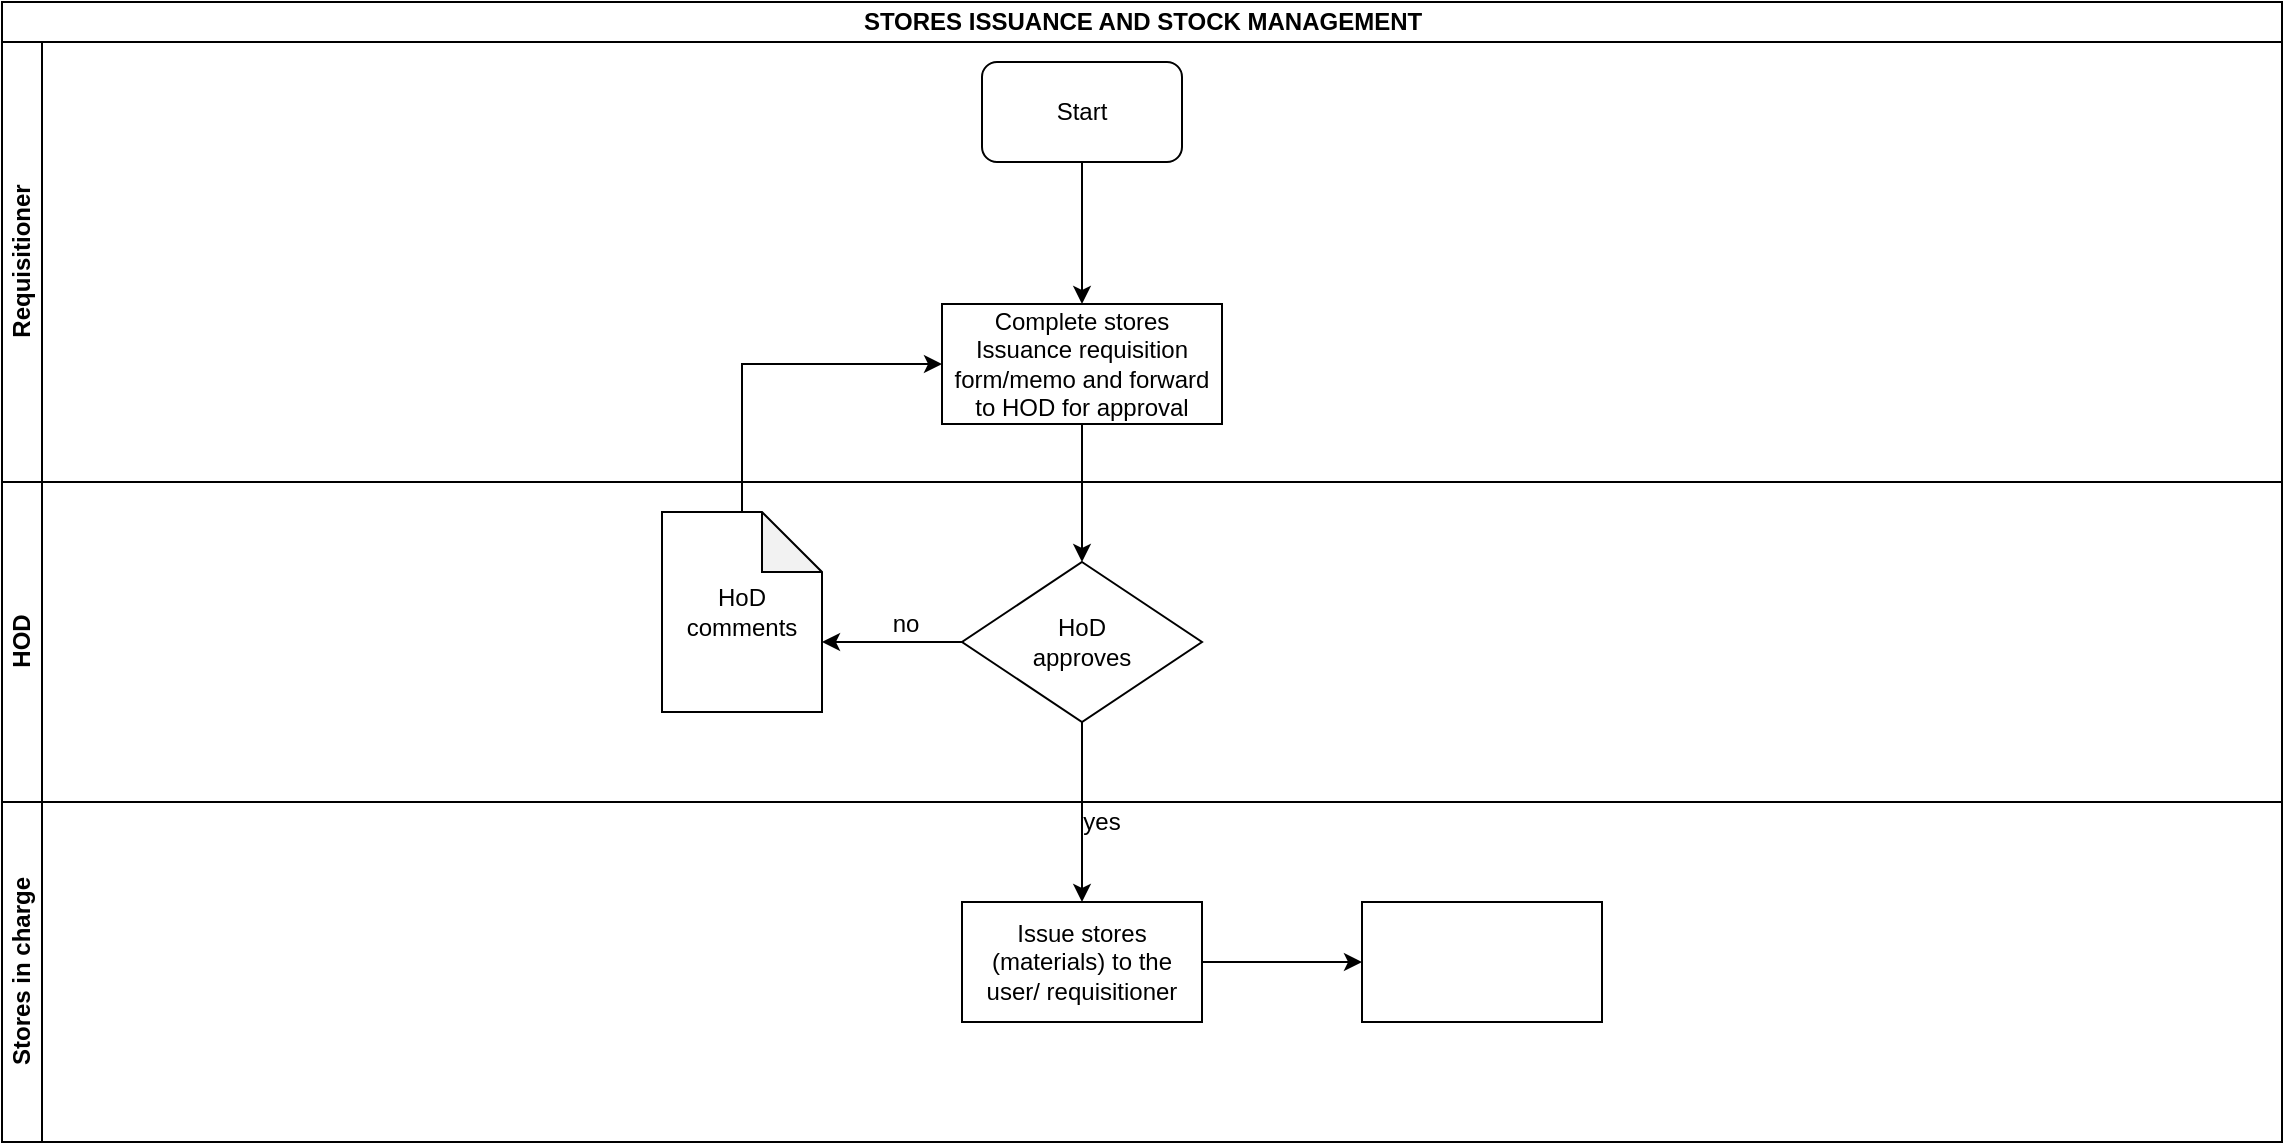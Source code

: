 <mxfile version="13.10.9" type="github">
  <diagram id="Zx1dG4DpTfShDo4Bo3dC" name="Page-1">
    <mxGraphModel dx="1038" dy="547" grid="1" gridSize="10" guides="1" tooltips="1" connect="1" arrows="1" fold="1" page="1" pageScale="1" pageWidth="1169" pageHeight="827" math="0" shadow="0">
      <root>
        <mxCell id="0" />
        <mxCell id="1" parent="0" />
        <mxCell id="m1Sieag7AhXBVNLB1uYE-6" value="STORES ISSUANCE AND STOCK MANAGEMENT" style="swimlane;html=1;childLayout=stackLayout;resizeParent=1;resizeParentMax=0;horizontal=1;startSize=20;horizontalStack=0;" vertex="1" parent="1">
          <mxGeometry x="20" y="20" width="1140" height="570" as="geometry" />
        </mxCell>
        <mxCell id="m1Sieag7AhXBVNLB1uYE-7" value="Requisitioner" style="swimlane;html=1;startSize=20;horizontal=0;" vertex="1" parent="m1Sieag7AhXBVNLB1uYE-6">
          <mxGeometry y="20" width="1140" height="220" as="geometry" />
        </mxCell>
        <mxCell id="m1Sieag7AhXBVNLB1uYE-10" value="Start" style="rounded=1;whiteSpace=wrap;html=1;" vertex="1" parent="m1Sieag7AhXBVNLB1uYE-7">
          <mxGeometry x="490" y="10" width="100" height="50" as="geometry" />
        </mxCell>
        <mxCell id="m1Sieag7AhXBVNLB1uYE-13" value="Complete stores Issuance requisition form/memo and forward to HOD for approval" style="rounded=0;whiteSpace=wrap;html=1;" vertex="1" parent="m1Sieag7AhXBVNLB1uYE-7">
          <mxGeometry x="470" y="131" width="140" height="60" as="geometry" />
        </mxCell>
        <mxCell id="m1Sieag7AhXBVNLB1uYE-12" value="" style="edgeStyle=orthogonalEdgeStyle;rounded=0;orthogonalLoop=1;jettySize=auto;html=1;entryX=0.5;entryY=0;entryDx=0;entryDy=0;" edge="1" parent="m1Sieag7AhXBVNLB1uYE-7" source="m1Sieag7AhXBVNLB1uYE-10" target="m1Sieag7AhXBVNLB1uYE-13">
          <mxGeometry relative="1" as="geometry">
            <mxPoint x="540" y="135" as="targetPoint" />
          </mxGeometry>
        </mxCell>
        <mxCell id="m1Sieag7AhXBVNLB1uYE-8" value="HOD" style="swimlane;html=1;startSize=20;horizontal=0;" vertex="1" parent="m1Sieag7AhXBVNLB1uYE-6">
          <mxGeometry y="240" width="1140" height="160" as="geometry" />
        </mxCell>
        <mxCell id="m1Sieag7AhXBVNLB1uYE-16" value="&lt;div&gt;HoD&lt;br&gt;&lt;/div&gt;&lt;div&gt;approves&lt;/div&gt;" style="rhombus;whiteSpace=wrap;html=1;" vertex="1" parent="m1Sieag7AhXBVNLB1uYE-8">
          <mxGeometry x="480" y="40" width="120" height="80" as="geometry" />
        </mxCell>
        <mxCell id="m1Sieag7AhXBVNLB1uYE-19" value="HoD comments" style="shape=note;whiteSpace=wrap;html=1;backgroundOutline=1;darkOpacity=0.05;" vertex="1" parent="m1Sieag7AhXBVNLB1uYE-8">
          <mxGeometry x="330" y="15" width="80" height="100" as="geometry" />
        </mxCell>
        <mxCell id="m1Sieag7AhXBVNLB1uYE-18" value="" style="edgeStyle=orthogonalEdgeStyle;rounded=0;orthogonalLoop=1;jettySize=auto;html=1;entryX=0;entryY=0;entryDx=80;entryDy=65;entryPerimeter=0;" edge="1" parent="m1Sieag7AhXBVNLB1uYE-8" source="m1Sieag7AhXBVNLB1uYE-16" target="m1Sieag7AhXBVNLB1uYE-19">
          <mxGeometry relative="1" as="geometry">
            <mxPoint x="400" y="80" as="targetPoint" />
          </mxGeometry>
        </mxCell>
        <mxCell id="m1Sieag7AhXBVNLB1uYE-24" value="no" style="text;html=1;strokeColor=none;fillColor=none;align=center;verticalAlign=middle;whiteSpace=wrap;rounded=0;" vertex="1" parent="m1Sieag7AhXBVNLB1uYE-8">
          <mxGeometry x="432" y="61" width="40" height="20" as="geometry" />
        </mxCell>
        <mxCell id="m1Sieag7AhXBVNLB1uYE-9" value="Stores in charge" style="swimlane;html=1;startSize=20;horizontal=0;" vertex="1" parent="m1Sieag7AhXBVNLB1uYE-6">
          <mxGeometry y="400" width="1140" height="170" as="geometry" />
        </mxCell>
        <mxCell id="m1Sieag7AhXBVNLB1uYE-25" value="Issue stores (materials) to the user/ requisitioner" style="whiteSpace=wrap;html=1;" vertex="1" parent="m1Sieag7AhXBVNLB1uYE-9">
          <mxGeometry x="480" y="50" width="120" height="60" as="geometry" />
        </mxCell>
        <mxCell id="m1Sieag7AhXBVNLB1uYE-27" value="yes" style="text;html=1;strokeColor=none;fillColor=none;align=center;verticalAlign=middle;whiteSpace=wrap;rounded=0;" vertex="1" parent="m1Sieag7AhXBVNLB1uYE-9">
          <mxGeometry x="530" width="40" height="20" as="geometry" />
        </mxCell>
        <mxCell id="m1Sieag7AhXBVNLB1uYE-15" value="" style="edgeStyle=orthogonalEdgeStyle;rounded=0;orthogonalLoop=1;jettySize=auto;html=1;" edge="1" parent="m1Sieag7AhXBVNLB1uYE-6" source="m1Sieag7AhXBVNLB1uYE-13" target="m1Sieag7AhXBVNLB1uYE-16">
          <mxGeometry relative="1" as="geometry">
            <mxPoint x="540" y="291" as="targetPoint" />
          </mxGeometry>
        </mxCell>
        <mxCell id="m1Sieag7AhXBVNLB1uYE-21" value="" style="edgeStyle=orthogonalEdgeStyle;rounded=0;orthogonalLoop=1;jettySize=auto;html=1;entryX=0;entryY=0.5;entryDx=0;entryDy=0;" edge="1" parent="m1Sieag7AhXBVNLB1uYE-6" source="m1Sieag7AhXBVNLB1uYE-19" target="m1Sieag7AhXBVNLB1uYE-13">
          <mxGeometry relative="1" as="geometry">
            <mxPoint x="370" y="155" as="targetPoint" />
            <Array as="points">
              <mxPoint x="370" y="181" />
            </Array>
          </mxGeometry>
        </mxCell>
        <mxCell id="m1Sieag7AhXBVNLB1uYE-26" value="" style="edgeStyle=orthogonalEdgeStyle;rounded=0;orthogonalLoop=1;jettySize=auto;html=1;" edge="1" parent="m1Sieag7AhXBVNLB1uYE-6" source="m1Sieag7AhXBVNLB1uYE-16" target="m1Sieag7AhXBVNLB1uYE-25">
          <mxGeometry relative="1" as="geometry" />
        </mxCell>
        <mxCell id="m1Sieag7AhXBVNLB1uYE-28" value="" style="whiteSpace=wrap;html=1;" vertex="1" parent="1">
          <mxGeometry x="700" y="470" width="120" height="60" as="geometry" />
        </mxCell>
        <mxCell id="m1Sieag7AhXBVNLB1uYE-29" value="" style="edgeStyle=orthogonalEdgeStyle;rounded=0;orthogonalLoop=1;jettySize=auto;html=1;" edge="1" parent="1" source="m1Sieag7AhXBVNLB1uYE-25" target="m1Sieag7AhXBVNLB1uYE-28">
          <mxGeometry relative="1" as="geometry" />
        </mxCell>
      </root>
    </mxGraphModel>
  </diagram>
</mxfile>
